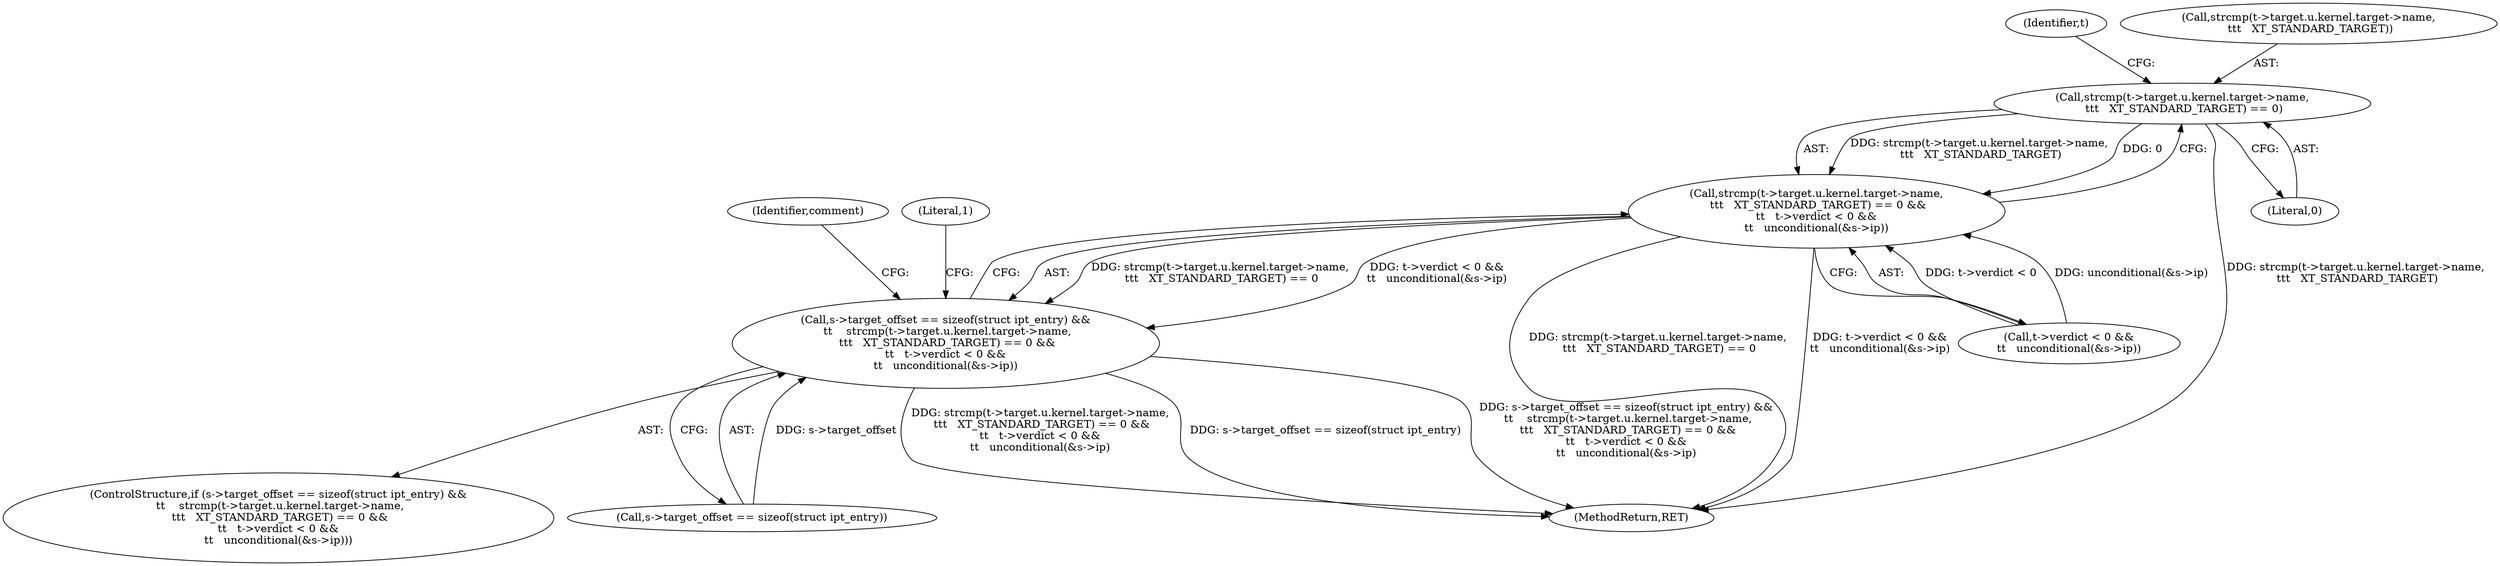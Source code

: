 digraph "1_linux_54d83fc74aa9ec72794373cb47432c5f7fb1a309_5@API" {
"1000164" [label="(Call,strcmp(t->target.u.kernel.target->name,\n \t\t\t   XT_STANDARD_TARGET) == 0)"];
"1000163" [label="(Call,strcmp(t->target.u.kernel.target->name,\n \t\t\t   XT_STANDARD_TARGET) == 0 &&\n\t\t   t->verdict < 0 &&\n\t\t   unconditional(&s->ip))"];
"1000156" [label="(Call,s->target_offset == sizeof(struct ipt_entry) &&\n \t\t    strcmp(t->target.u.kernel.target->name,\n \t\t\t   XT_STANDARD_TARGET) == 0 &&\n\t\t   t->verdict < 0 &&\n\t\t   unconditional(&s->ip))"];
"1000163" [label="(Call,strcmp(t->target.u.kernel.target->name,\n \t\t\t   XT_STANDARD_TARGET) == 0 &&\n\t\t   t->verdict < 0 &&\n\t\t   unconditional(&s->ip))"];
"1000155" [label="(ControlStructure,if (s->target_offset == sizeof(struct ipt_entry) &&\n \t\t    strcmp(t->target.u.kernel.target->name,\n \t\t\t   XT_STANDARD_TARGET) == 0 &&\n\t\t   t->verdict < 0 &&\n\t\t   unconditional(&s->ip)))"];
"1000213" [label="(MethodReturn,RET)"];
"1000182" [label="(Identifier,t)"];
"1000164" [label="(Call,strcmp(t->target.u.kernel.target->name,\n \t\t\t   XT_STANDARD_TARGET) == 0)"];
"1000156" [label="(Call,s->target_offset == sizeof(struct ipt_entry) &&\n \t\t    strcmp(t->target.u.kernel.target->name,\n \t\t\t   XT_STANDARD_TARGET) == 0 &&\n\t\t   t->verdict < 0 &&\n\t\t   unconditional(&s->ip))"];
"1000179" [label="(Call,t->verdict < 0 &&\n\t\t   unconditional(&s->ip))"];
"1000193" [label="(Identifier,comment)"];
"1000206" [label="(Literal,1)"];
"1000157" [label="(Call,s->target_offset == sizeof(struct ipt_entry))"];
"1000165" [label="(Call,strcmp(t->target.u.kernel.target->name,\n \t\t\t   XT_STANDARD_TARGET))"];
"1000178" [label="(Literal,0)"];
"1000164" -> "1000163"  [label="AST: "];
"1000164" -> "1000178"  [label="CFG: "];
"1000165" -> "1000164"  [label="AST: "];
"1000178" -> "1000164"  [label="AST: "];
"1000182" -> "1000164"  [label="CFG: "];
"1000163" -> "1000164"  [label="CFG: "];
"1000164" -> "1000213"  [label="DDG: strcmp(t->target.u.kernel.target->name,\n \t\t\t   XT_STANDARD_TARGET)"];
"1000164" -> "1000163"  [label="DDG: strcmp(t->target.u.kernel.target->name,\n \t\t\t   XT_STANDARD_TARGET)"];
"1000164" -> "1000163"  [label="DDG: 0"];
"1000163" -> "1000156"  [label="AST: "];
"1000163" -> "1000179"  [label="CFG: "];
"1000179" -> "1000163"  [label="AST: "];
"1000156" -> "1000163"  [label="CFG: "];
"1000163" -> "1000213"  [label="DDG: strcmp(t->target.u.kernel.target->name,\n \t\t\t   XT_STANDARD_TARGET) == 0"];
"1000163" -> "1000213"  [label="DDG: t->verdict < 0 &&\n\t\t   unconditional(&s->ip)"];
"1000163" -> "1000156"  [label="DDG: strcmp(t->target.u.kernel.target->name,\n \t\t\t   XT_STANDARD_TARGET) == 0"];
"1000163" -> "1000156"  [label="DDG: t->verdict < 0 &&\n\t\t   unconditional(&s->ip)"];
"1000179" -> "1000163"  [label="DDG: t->verdict < 0"];
"1000179" -> "1000163"  [label="DDG: unconditional(&s->ip)"];
"1000156" -> "1000155"  [label="AST: "];
"1000156" -> "1000157"  [label="CFG: "];
"1000157" -> "1000156"  [label="AST: "];
"1000193" -> "1000156"  [label="CFG: "];
"1000206" -> "1000156"  [label="CFG: "];
"1000156" -> "1000213"  [label="DDG: s->target_offset == sizeof(struct ipt_entry)"];
"1000156" -> "1000213"  [label="DDG: s->target_offset == sizeof(struct ipt_entry) &&\n \t\t    strcmp(t->target.u.kernel.target->name,\n \t\t\t   XT_STANDARD_TARGET) == 0 &&\n\t\t   t->verdict < 0 &&\n\t\t   unconditional(&s->ip)"];
"1000156" -> "1000213"  [label="DDG: strcmp(t->target.u.kernel.target->name,\n \t\t\t   XT_STANDARD_TARGET) == 0 &&\n\t\t   t->verdict < 0 &&\n\t\t   unconditional(&s->ip)"];
"1000157" -> "1000156"  [label="DDG: s->target_offset"];
}

